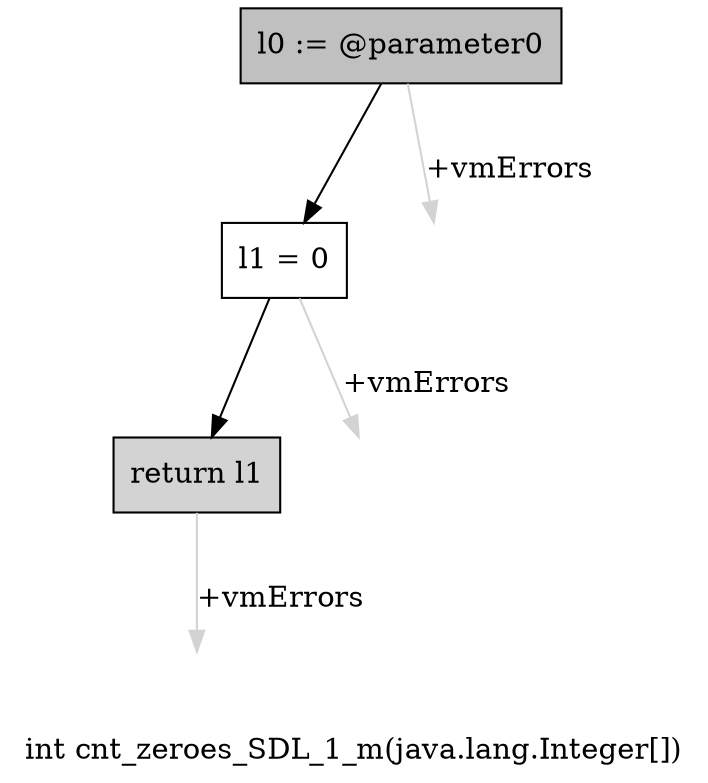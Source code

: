 digraph "int cnt_zeroes_SDL_1_m(java.lang.Integer[])" {
    label="int cnt_zeroes_SDL_1_m(java.lang.Integer[])";
    node [shape=box];
    "0" [style=filled,fillcolor=gray,label="l0 := @parameter0",];
    "1" [label="l1 = 0",];
    "0"->"1" [color=black,];
    "3" [style=invis,label="Esc",];
    "0"->"3" [color=lightgray,label="\l+vmErrors",];
    "2" [style=filled,fillcolor=lightgray,label="return l1",];
    "1"->"2" [color=black,];
    "4" [style=invis,label="Esc",];
    "1"->"4" [color=lightgray,label="\l+vmErrors",];
    "5" [style=invis,label="Esc",];
    "2"->"5" [color=lightgray,label="\l+vmErrors",];
}
